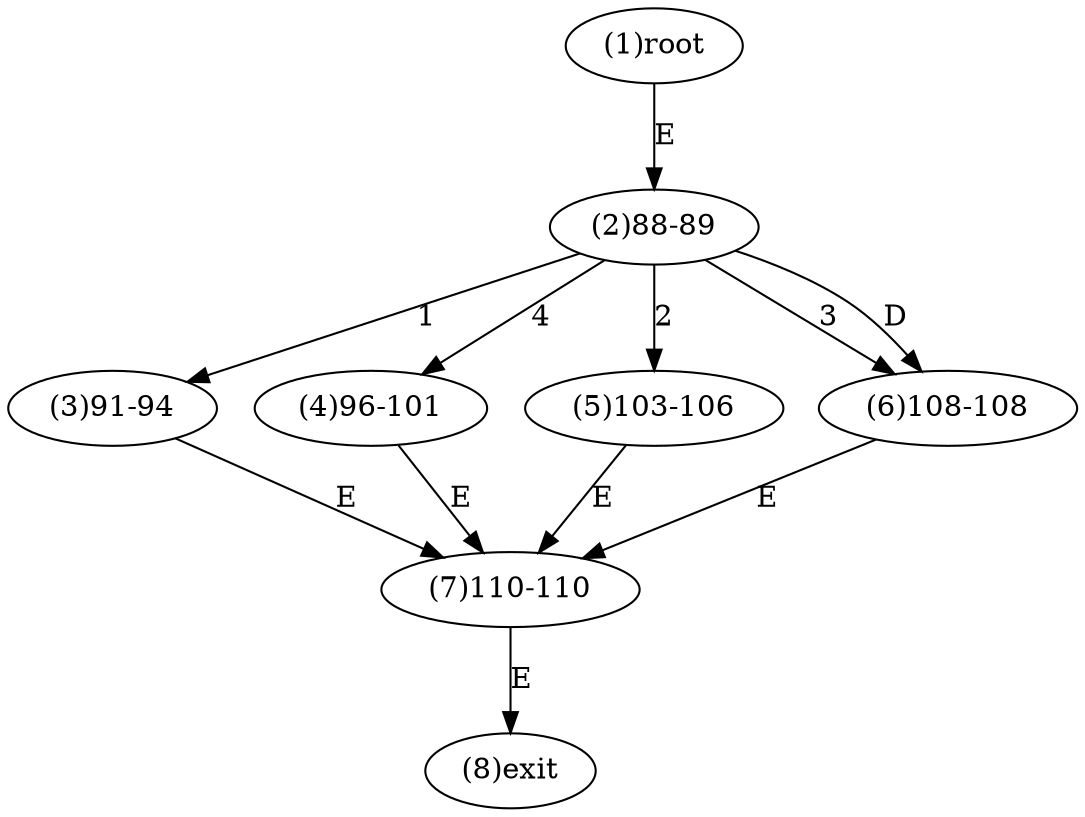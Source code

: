 digraph "" { 
1[ label="(1)root"];
2[ label="(2)88-89"];
3[ label="(3)91-94"];
4[ label="(4)96-101"];
5[ label="(5)103-106"];
6[ label="(6)108-108"];
7[ label="(7)110-110"];
8[ label="(8)exit"];
1->2[ label="E"];
2->3[ label="1"];
2->5[ label="2"];
2->6[ label="3"];
2->4[ label="4"];
2->6[ label="D"];
3->7[ label="E"];
4->7[ label="E"];
5->7[ label="E"];
6->7[ label="E"];
7->8[ label="E"];
}